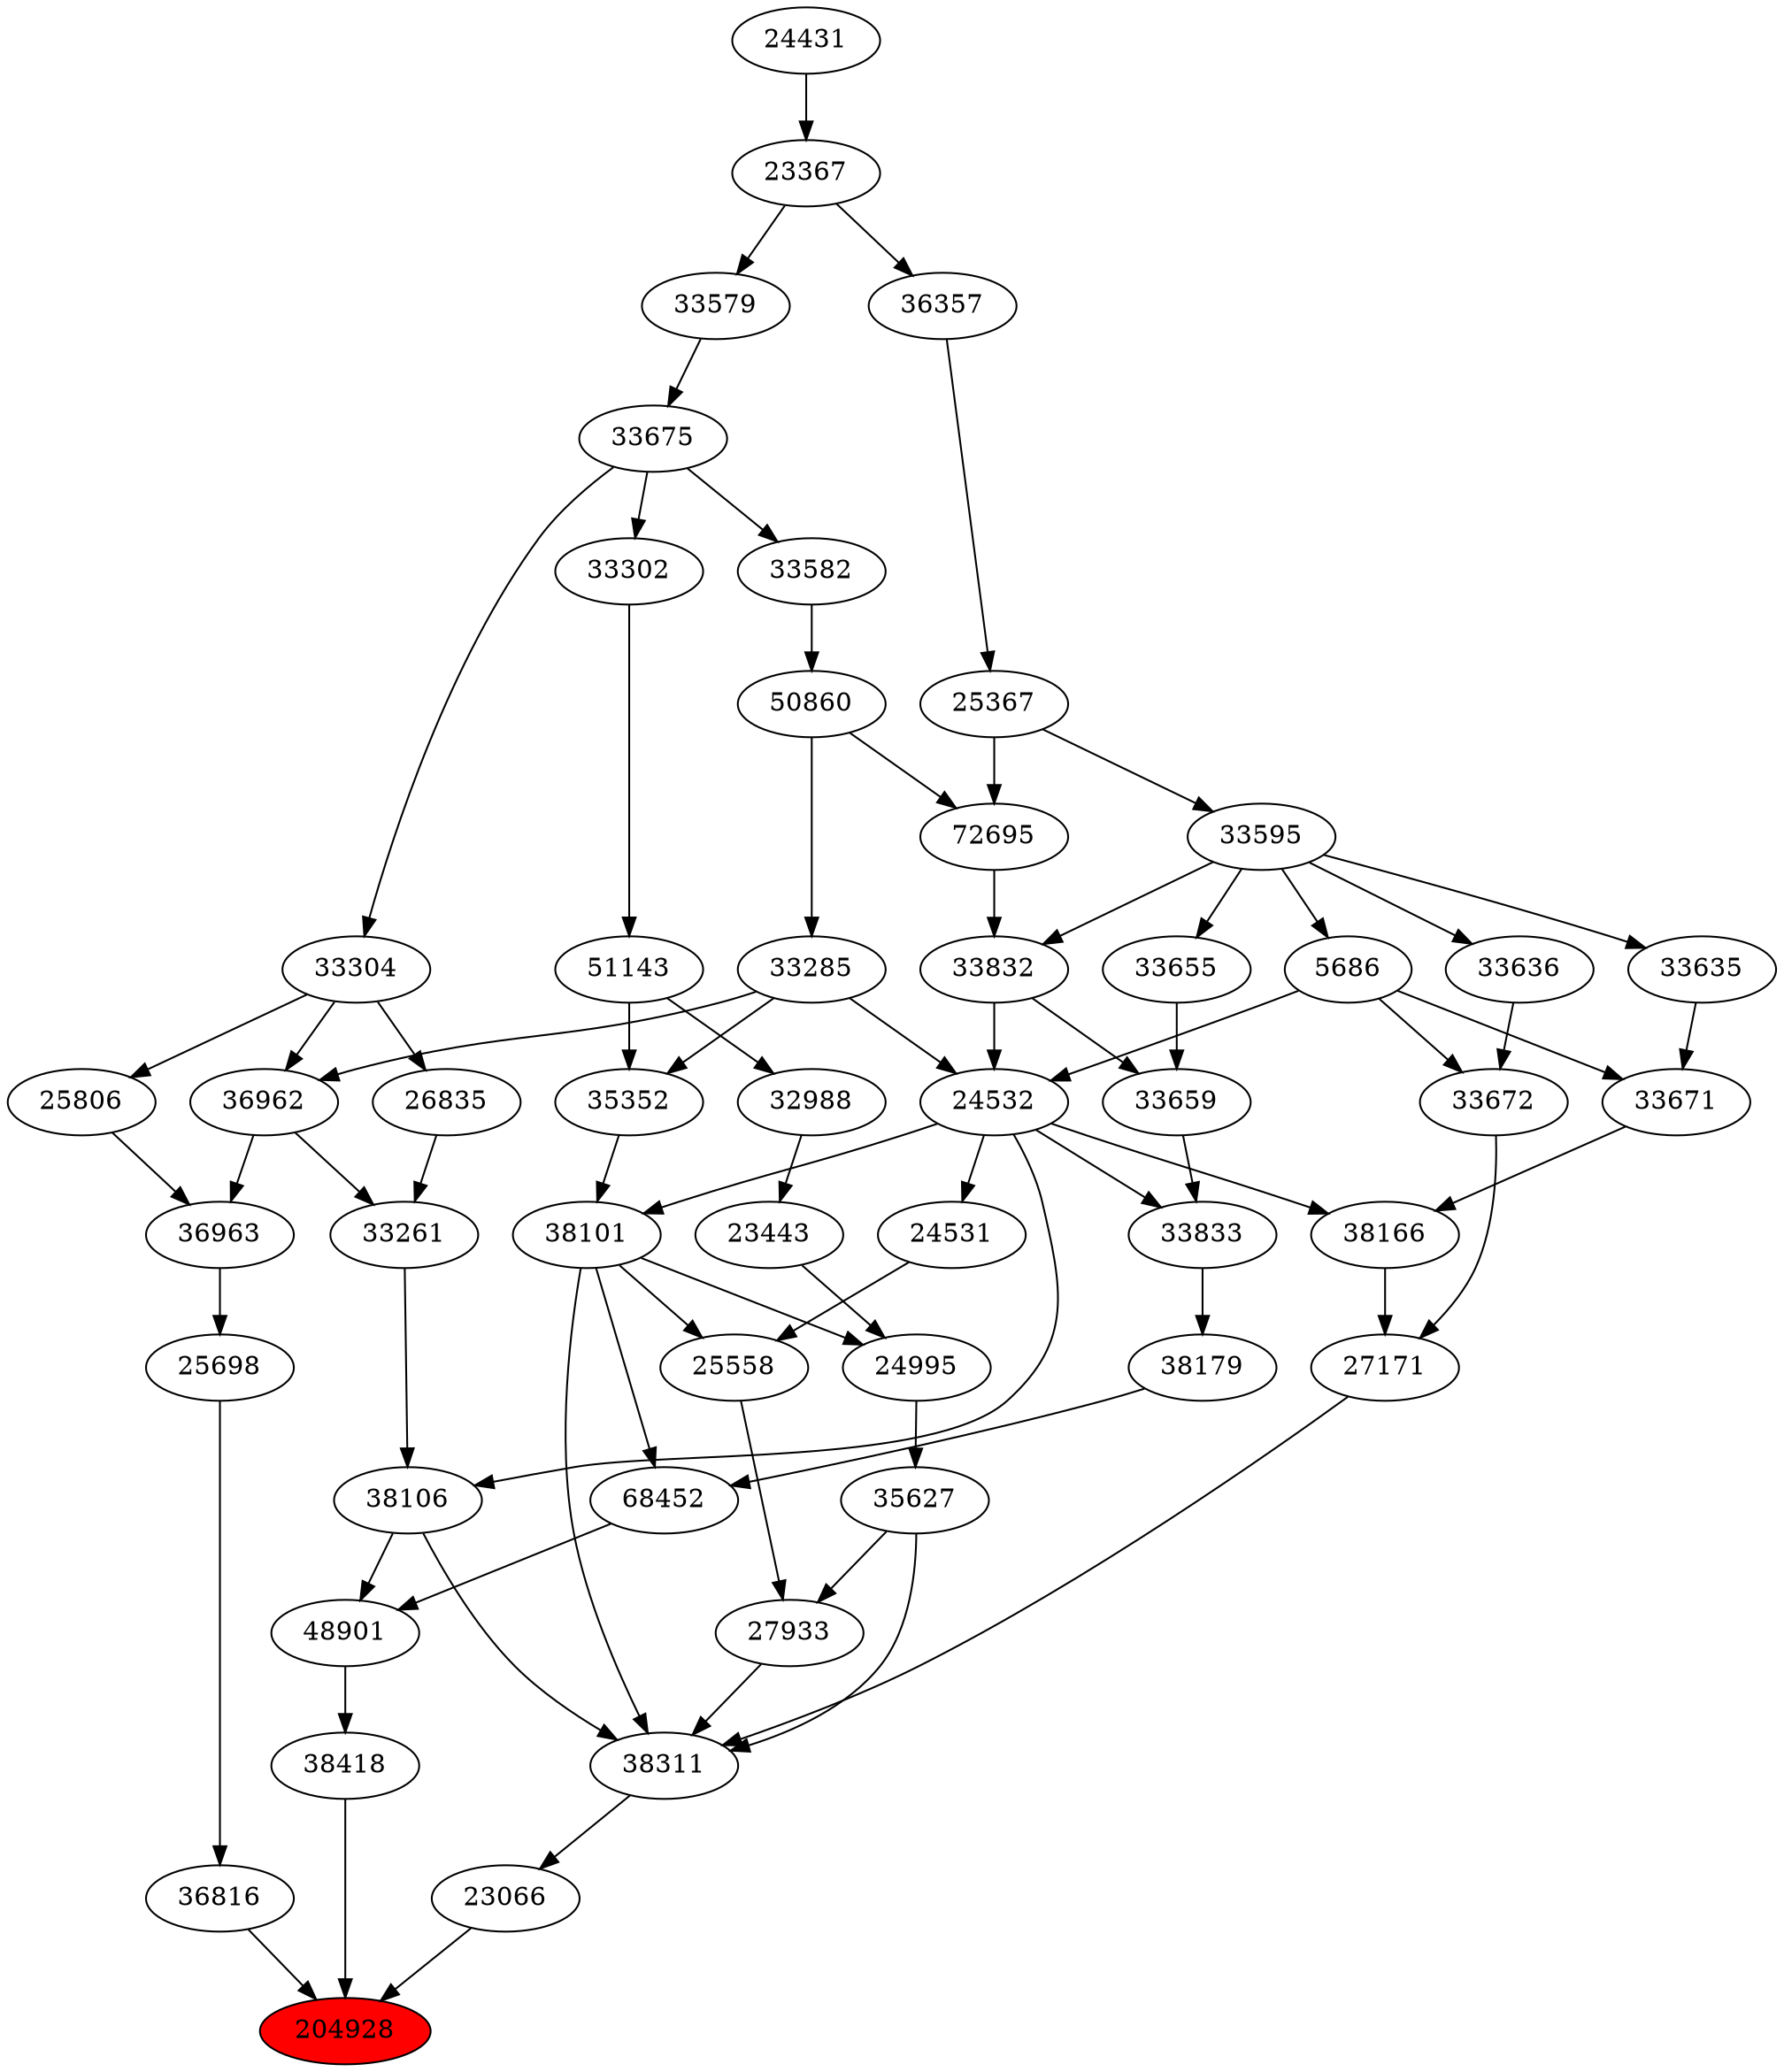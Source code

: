 strict digraph{ 
204928 [label="204928" fillcolor=red style=filled]
38418 -> 204928
36816 -> 204928
23066 -> 204928
38418 [label="38418"]
48901 -> 38418
36816 [label="36816"]
25698 -> 36816
23066 [label="23066"]
38311 -> 23066
48901 [label="48901"]
38106 -> 48901
68452 -> 48901
25698 [label="25698"]
36963 -> 25698
38311 [label="38311"]
27933 -> 38311
35627 -> 38311
27171 -> 38311
38101 -> 38311
38106 -> 38311
38106 [label="38106"]
33261 -> 38106
24532 -> 38106
68452 [label="68452"]
38179 -> 68452
38101 -> 68452
36963 [label="36963"]
36962 -> 36963
25806 -> 36963
27933 [label="27933"]
35627 -> 27933
25558 -> 27933
35627 [label="35627"]
24995 -> 35627
27171 [label="27171"]
33672 -> 27171
38166 -> 27171
38101 [label="38101"]
24532 -> 38101
35352 -> 38101
33261 [label="33261"]
36962 -> 33261
26835 -> 33261
24532 [label="24532"]
33285 -> 24532
5686 -> 24532
33832 -> 24532
38179 [label="38179"]
33833 -> 38179
36962 [label="36962"]
33285 -> 36962
33304 -> 36962
25806 [label="25806"]
33304 -> 25806
25558 [label="25558"]
24531 -> 25558
38101 -> 25558
24995 [label="24995"]
23443 -> 24995
38101 -> 24995
33672 [label="33672"]
33636 -> 33672
5686 -> 33672
38166 [label="38166"]
24532 -> 38166
33671 -> 38166
35352 [label="35352"]
33285 -> 35352
51143 -> 35352
26835 [label="26835"]
33304 -> 26835
33285 [label="33285"]
50860 -> 33285
5686 [label="5686"]
33595 -> 5686
33832 [label="33832"]
72695 -> 33832
33595 -> 33832
33833 [label="33833"]
33659 -> 33833
24532 -> 33833
33304 [label="33304"]
33675 -> 33304
24531 [label="24531"]
24532 -> 24531
23443 [label="23443"]
32988 -> 23443
33636 [label="33636"]
33595 -> 33636
33671 [label="33671"]
5686 -> 33671
33635 -> 33671
51143 [label="51143"]
33302 -> 51143
50860 [label="50860"]
33582 -> 50860
33595 [label="33595"]
25367 -> 33595
72695 [label="72695"]
50860 -> 72695
25367 -> 72695
33659 [label="33659"]
33655 -> 33659
33832 -> 33659
33675 [label="33675"]
33579 -> 33675
32988 [label="32988"]
51143 -> 32988
33635 [label="33635"]
33595 -> 33635
33302 [label="33302"]
33675 -> 33302
33582 [label="33582"]
33675 -> 33582
25367 [label="25367"]
36357 -> 25367
33655 [label="33655"]
33595 -> 33655
33579 [label="33579"]
23367 -> 33579
36357 [label="36357"]
23367 -> 36357
23367 [label="23367"]
24431 -> 23367
24431 [label="24431"]
}